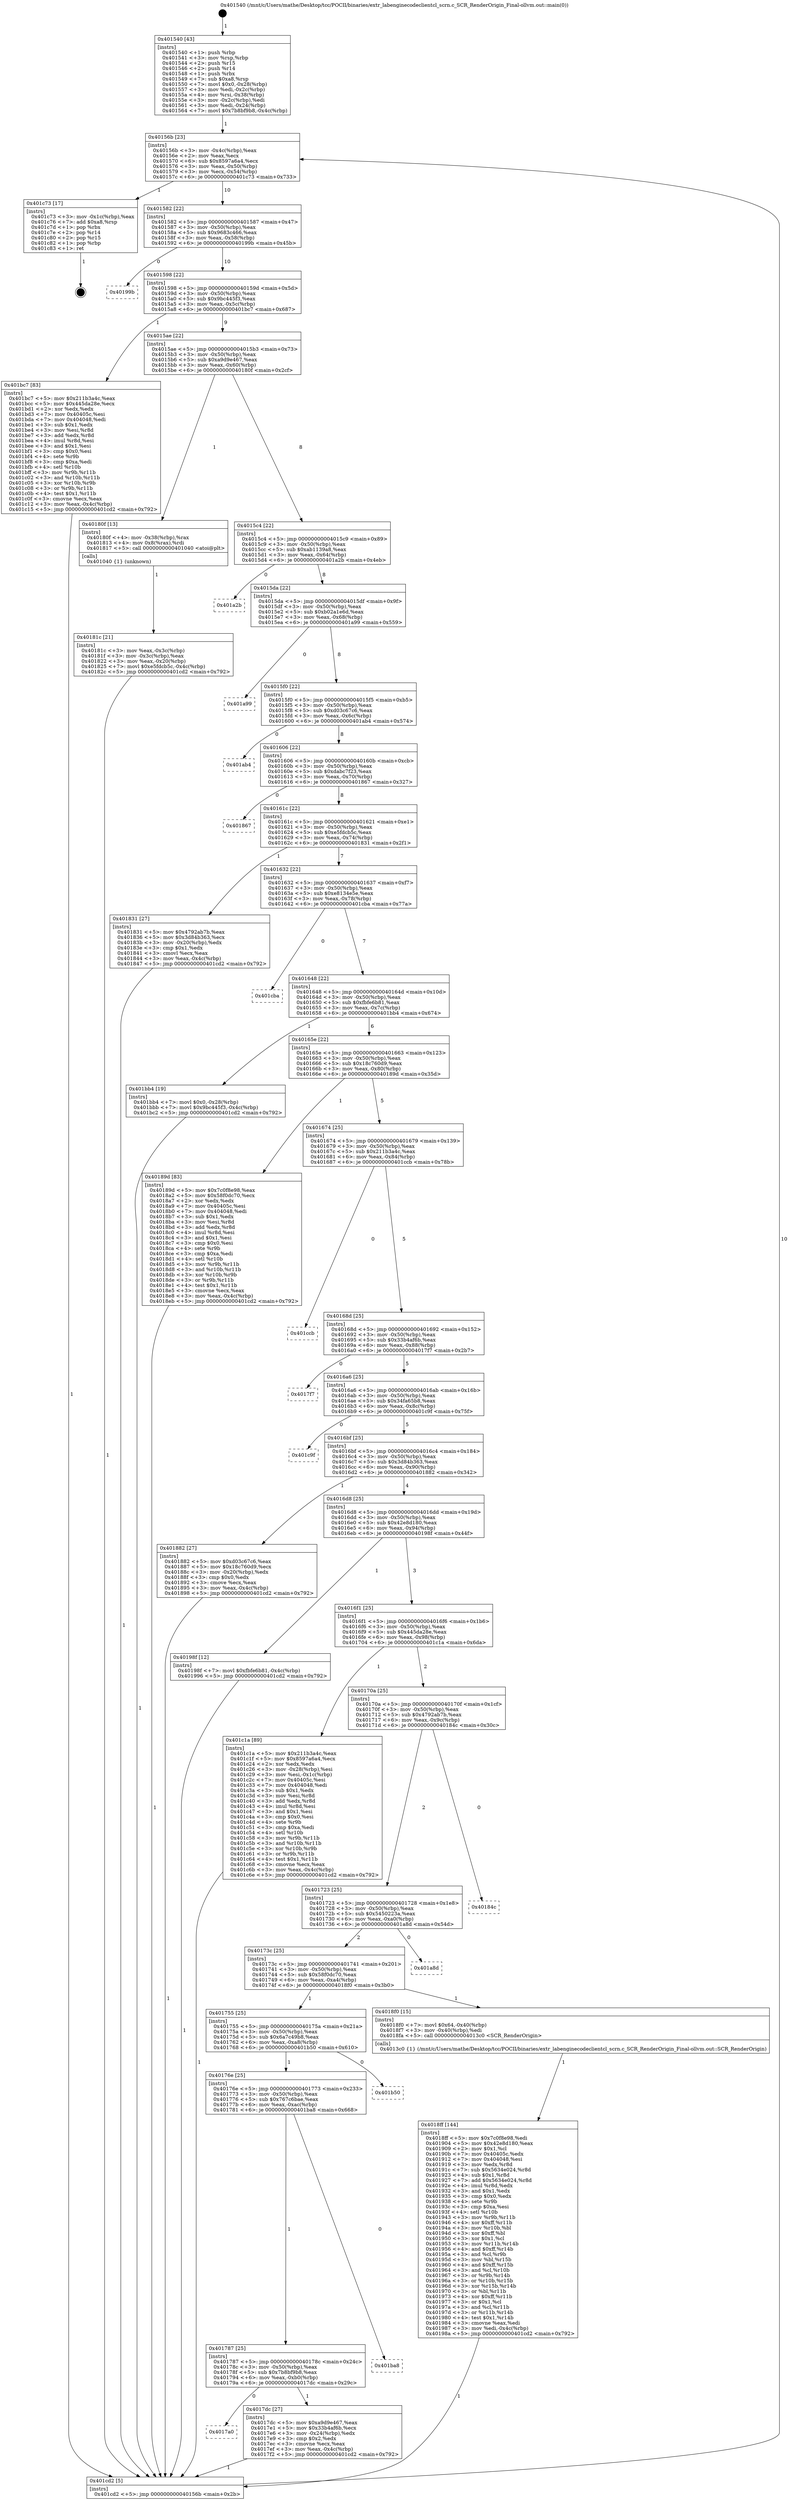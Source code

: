digraph "0x401540" {
  label = "0x401540 (/mnt/c/Users/mathe/Desktop/tcc/POCII/binaries/extr_labenginecodeclientcl_scrn.c_SCR_RenderOrigin_Final-ollvm.out::main(0))"
  labelloc = "t"
  node[shape=record]

  Entry [label="",width=0.3,height=0.3,shape=circle,fillcolor=black,style=filled]
  "0x40156b" [label="{
     0x40156b [23]\l
     | [instrs]\l
     &nbsp;&nbsp;0x40156b \<+3\>: mov -0x4c(%rbp),%eax\l
     &nbsp;&nbsp;0x40156e \<+2\>: mov %eax,%ecx\l
     &nbsp;&nbsp;0x401570 \<+6\>: sub $0x8597a6a4,%ecx\l
     &nbsp;&nbsp;0x401576 \<+3\>: mov %eax,-0x50(%rbp)\l
     &nbsp;&nbsp;0x401579 \<+3\>: mov %ecx,-0x54(%rbp)\l
     &nbsp;&nbsp;0x40157c \<+6\>: je 0000000000401c73 \<main+0x733\>\l
  }"]
  "0x401c73" [label="{
     0x401c73 [17]\l
     | [instrs]\l
     &nbsp;&nbsp;0x401c73 \<+3\>: mov -0x1c(%rbp),%eax\l
     &nbsp;&nbsp;0x401c76 \<+7\>: add $0xa8,%rsp\l
     &nbsp;&nbsp;0x401c7d \<+1\>: pop %rbx\l
     &nbsp;&nbsp;0x401c7e \<+2\>: pop %r14\l
     &nbsp;&nbsp;0x401c80 \<+2\>: pop %r15\l
     &nbsp;&nbsp;0x401c82 \<+1\>: pop %rbp\l
     &nbsp;&nbsp;0x401c83 \<+1\>: ret\l
  }"]
  "0x401582" [label="{
     0x401582 [22]\l
     | [instrs]\l
     &nbsp;&nbsp;0x401582 \<+5\>: jmp 0000000000401587 \<main+0x47\>\l
     &nbsp;&nbsp;0x401587 \<+3\>: mov -0x50(%rbp),%eax\l
     &nbsp;&nbsp;0x40158a \<+5\>: sub $0x9683c466,%eax\l
     &nbsp;&nbsp;0x40158f \<+3\>: mov %eax,-0x58(%rbp)\l
     &nbsp;&nbsp;0x401592 \<+6\>: je 000000000040199b \<main+0x45b\>\l
  }"]
  Exit [label="",width=0.3,height=0.3,shape=circle,fillcolor=black,style=filled,peripheries=2]
  "0x40199b" [label="{
     0x40199b\l
  }", style=dashed]
  "0x401598" [label="{
     0x401598 [22]\l
     | [instrs]\l
     &nbsp;&nbsp;0x401598 \<+5\>: jmp 000000000040159d \<main+0x5d\>\l
     &nbsp;&nbsp;0x40159d \<+3\>: mov -0x50(%rbp),%eax\l
     &nbsp;&nbsp;0x4015a0 \<+5\>: sub $0x9bc445f3,%eax\l
     &nbsp;&nbsp;0x4015a5 \<+3\>: mov %eax,-0x5c(%rbp)\l
     &nbsp;&nbsp;0x4015a8 \<+6\>: je 0000000000401bc7 \<main+0x687\>\l
  }"]
  "0x4018ff" [label="{
     0x4018ff [144]\l
     | [instrs]\l
     &nbsp;&nbsp;0x4018ff \<+5\>: mov $0x7c0f8e98,%edi\l
     &nbsp;&nbsp;0x401904 \<+5\>: mov $0x42e8d180,%eax\l
     &nbsp;&nbsp;0x401909 \<+2\>: mov $0x1,%cl\l
     &nbsp;&nbsp;0x40190b \<+7\>: mov 0x40405c,%edx\l
     &nbsp;&nbsp;0x401912 \<+7\>: mov 0x404048,%esi\l
     &nbsp;&nbsp;0x401919 \<+3\>: mov %edx,%r8d\l
     &nbsp;&nbsp;0x40191c \<+7\>: sub $0x5634e024,%r8d\l
     &nbsp;&nbsp;0x401923 \<+4\>: sub $0x1,%r8d\l
     &nbsp;&nbsp;0x401927 \<+7\>: add $0x5634e024,%r8d\l
     &nbsp;&nbsp;0x40192e \<+4\>: imul %r8d,%edx\l
     &nbsp;&nbsp;0x401932 \<+3\>: and $0x1,%edx\l
     &nbsp;&nbsp;0x401935 \<+3\>: cmp $0x0,%edx\l
     &nbsp;&nbsp;0x401938 \<+4\>: sete %r9b\l
     &nbsp;&nbsp;0x40193c \<+3\>: cmp $0xa,%esi\l
     &nbsp;&nbsp;0x40193f \<+4\>: setl %r10b\l
     &nbsp;&nbsp;0x401943 \<+3\>: mov %r9b,%r11b\l
     &nbsp;&nbsp;0x401946 \<+4\>: xor $0xff,%r11b\l
     &nbsp;&nbsp;0x40194a \<+3\>: mov %r10b,%bl\l
     &nbsp;&nbsp;0x40194d \<+3\>: xor $0xff,%bl\l
     &nbsp;&nbsp;0x401950 \<+3\>: xor $0x1,%cl\l
     &nbsp;&nbsp;0x401953 \<+3\>: mov %r11b,%r14b\l
     &nbsp;&nbsp;0x401956 \<+4\>: and $0xff,%r14b\l
     &nbsp;&nbsp;0x40195a \<+3\>: and %cl,%r9b\l
     &nbsp;&nbsp;0x40195d \<+3\>: mov %bl,%r15b\l
     &nbsp;&nbsp;0x401960 \<+4\>: and $0xff,%r15b\l
     &nbsp;&nbsp;0x401964 \<+3\>: and %cl,%r10b\l
     &nbsp;&nbsp;0x401967 \<+3\>: or %r9b,%r14b\l
     &nbsp;&nbsp;0x40196a \<+3\>: or %r10b,%r15b\l
     &nbsp;&nbsp;0x40196d \<+3\>: xor %r15b,%r14b\l
     &nbsp;&nbsp;0x401970 \<+3\>: or %bl,%r11b\l
     &nbsp;&nbsp;0x401973 \<+4\>: xor $0xff,%r11b\l
     &nbsp;&nbsp;0x401977 \<+3\>: or $0x1,%cl\l
     &nbsp;&nbsp;0x40197a \<+3\>: and %cl,%r11b\l
     &nbsp;&nbsp;0x40197d \<+3\>: or %r11b,%r14b\l
     &nbsp;&nbsp;0x401980 \<+4\>: test $0x1,%r14b\l
     &nbsp;&nbsp;0x401984 \<+3\>: cmovne %eax,%edi\l
     &nbsp;&nbsp;0x401987 \<+3\>: mov %edi,-0x4c(%rbp)\l
     &nbsp;&nbsp;0x40198a \<+5\>: jmp 0000000000401cd2 \<main+0x792\>\l
  }"]
  "0x401bc7" [label="{
     0x401bc7 [83]\l
     | [instrs]\l
     &nbsp;&nbsp;0x401bc7 \<+5\>: mov $0x211b3a4c,%eax\l
     &nbsp;&nbsp;0x401bcc \<+5\>: mov $0x445da28e,%ecx\l
     &nbsp;&nbsp;0x401bd1 \<+2\>: xor %edx,%edx\l
     &nbsp;&nbsp;0x401bd3 \<+7\>: mov 0x40405c,%esi\l
     &nbsp;&nbsp;0x401bda \<+7\>: mov 0x404048,%edi\l
     &nbsp;&nbsp;0x401be1 \<+3\>: sub $0x1,%edx\l
     &nbsp;&nbsp;0x401be4 \<+3\>: mov %esi,%r8d\l
     &nbsp;&nbsp;0x401be7 \<+3\>: add %edx,%r8d\l
     &nbsp;&nbsp;0x401bea \<+4\>: imul %r8d,%esi\l
     &nbsp;&nbsp;0x401bee \<+3\>: and $0x1,%esi\l
     &nbsp;&nbsp;0x401bf1 \<+3\>: cmp $0x0,%esi\l
     &nbsp;&nbsp;0x401bf4 \<+4\>: sete %r9b\l
     &nbsp;&nbsp;0x401bf8 \<+3\>: cmp $0xa,%edi\l
     &nbsp;&nbsp;0x401bfb \<+4\>: setl %r10b\l
     &nbsp;&nbsp;0x401bff \<+3\>: mov %r9b,%r11b\l
     &nbsp;&nbsp;0x401c02 \<+3\>: and %r10b,%r11b\l
     &nbsp;&nbsp;0x401c05 \<+3\>: xor %r10b,%r9b\l
     &nbsp;&nbsp;0x401c08 \<+3\>: or %r9b,%r11b\l
     &nbsp;&nbsp;0x401c0b \<+4\>: test $0x1,%r11b\l
     &nbsp;&nbsp;0x401c0f \<+3\>: cmovne %ecx,%eax\l
     &nbsp;&nbsp;0x401c12 \<+3\>: mov %eax,-0x4c(%rbp)\l
     &nbsp;&nbsp;0x401c15 \<+5\>: jmp 0000000000401cd2 \<main+0x792\>\l
  }"]
  "0x4015ae" [label="{
     0x4015ae [22]\l
     | [instrs]\l
     &nbsp;&nbsp;0x4015ae \<+5\>: jmp 00000000004015b3 \<main+0x73\>\l
     &nbsp;&nbsp;0x4015b3 \<+3\>: mov -0x50(%rbp),%eax\l
     &nbsp;&nbsp;0x4015b6 \<+5\>: sub $0xa9d9e467,%eax\l
     &nbsp;&nbsp;0x4015bb \<+3\>: mov %eax,-0x60(%rbp)\l
     &nbsp;&nbsp;0x4015be \<+6\>: je 000000000040180f \<main+0x2cf\>\l
  }"]
  "0x40181c" [label="{
     0x40181c [21]\l
     | [instrs]\l
     &nbsp;&nbsp;0x40181c \<+3\>: mov %eax,-0x3c(%rbp)\l
     &nbsp;&nbsp;0x40181f \<+3\>: mov -0x3c(%rbp),%eax\l
     &nbsp;&nbsp;0x401822 \<+3\>: mov %eax,-0x20(%rbp)\l
     &nbsp;&nbsp;0x401825 \<+7\>: movl $0xe5fdcb5c,-0x4c(%rbp)\l
     &nbsp;&nbsp;0x40182c \<+5\>: jmp 0000000000401cd2 \<main+0x792\>\l
  }"]
  "0x40180f" [label="{
     0x40180f [13]\l
     | [instrs]\l
     &nbsp;&nbsp;0x40180f \<+4\>: mov -0x38(%rbp),%rax\l
     &nbsp;&nbsp;0x401813 \<+4\>: mov 0x8(%rax),%rdi\l
     &nbsp;&nbsp;0x401817 \<+5\>: call 0000000000401040 \<atoi@plt\>\l
     | [calls]\l
     &nbsp;&nbsp;0x401040 \{1\} (unknown)\l
  }"]
  "0x4015c4" [label="{
     0x4015c4 [22]\l
     | [instrs]\l
     &nbsp;&nbsp;0x4015c4 \<+5\>: jmp 00000000004015c9 \<main+0x89\>\l
     &nbsp;&nbsp;0x4015c9 \<+3\>: mov -0x50(%rbp),%eax\l
     &nbsp;&nbsp;0x4015cc \<+5\>: sub $0xab1139a8,%eax\l
     &nbsp;&nbsp;0x4015d1 \<+3\>: mov %eax,-0x64(%rbp)\l
     &nbsp;&nbsp;0x4015d4 \<+6\>: je 0000000000401a2b \<main+0x4eb\>\l
  }"]
  "0x401540" [label="{
     0x401540 [43]\l
     | [instrs]\l
     &nbsp;&nbsp;0x401540 \<+1\>: push %rbp\l
     &nbsp;&nbsp;0x401541 \<+3\>: mov %rsp,%rbp\l
     &nbsp;&nbsp;0x401544 \<+2\>: push %r15\l
     &nbsp;&nbsp;0x401546 \<+2\>: push %r14\l
     &nbsp;&nbsp;0x401548 \<+1\>: push %rbx\l
     &nbsp;&nbsp;0x401549 \<+7\>: sub $0xa8,%rsp\l
     &nbsp;&nbsp;0x401550 \<+7\>: movl $0x0,-0x28(%rbp)\l
     &nbsp;&nbsp;0x401557 \<+3\>: mov %edi,-0x2c(%rbp)\l
     &nbsp;&nbsp;0x40155a \<+4\>: mov %rsi,-0x38(%rbp)\l
     &nbsp;&nbsp;0x40155e \<+3\>: mov -0x2c(%rbp),%edi\l
     &nbsp;&nbsp;0x401561 \<+3\>: mov %edi,-0x24(%rbp)\l
     &nbsp;&nbsp;0x401564 \<+7\>: movl $0x7b8bf9b8,-0x4c(%rbp)\l
  }"]
  "0x401a2b" [label="{
     0x401a2b\l
  }", style=dashed]
  "0x4015da" [label="{
     0x4015da [22]\l
     | [instrs]\l
     &nbsp;&nbsp;0x4015da \<+5\>: jmp 00000000004015df \<main+0x9f\>\l
     &nbsp;&nbsp;0x4015df \<+3\>: mov -0x50(%rbp),%eax\l
     &nbsp;&nbsp;0x4015e2 \<+5\>: sub $0xb02a1e6d,%eax\l
     &nbsp;&nbsp;0x4015e7 \<+3\>: mov %eax,-0x68(%rbp)\l
     &nbsp;&nbsp;0x4015ea \<+6\>: je 0000000000401a99 \<main+0x559\>\l
  }"]
  "0x401cd2" [label="{
     0x401cd2 [5]\l
     | [instrs]\l
     &nbsp;&nbsp;0x401cd2 \<+5\>: jmp 000000000040156b \<main+0x2b\>\l
  }"]
  "0x401a99" [label="{
     0x401a99\l
  }", style=dashed]
  "0x4015f0" [label="{
     0x4015f0 [22]\l
     | [instrs]\l
     &nbsp;&nbsp;0x4015f0 \<+5\>: jmp 00000000004015f5 \<main+0xb5\>\l
     &nbsp;&nbsp;0x4015f5 \<+3\>: mov -0x50(%rbp),%eax\l
     &nbsp;&nbsp;0x4015f8 \<+5\>: sub $0xd03c67c6,%eax\l
     &nbsp;&nbsp;0x4015fd \<+3\>: mov %eax,-0x6c(%rbp)\l
     &nbsp;&nbsp;0x401600 \<+6\>: je 0000000000401ab4 \<main+0x574\>\l
  }"]
  "0x4017a0" [label="{
     0x4017a0\l
  }", style=dashed]
  "0x401ab4" [label="{
     0x401ab4\l
  }", style=dashed]
  "0x401606" [label="{
     0x401606 [22]\l
     | [instrs]\l
     &nbsp;&nbsp;0x401606 \<+5\>: jmp 000000000040160b \<main+0xcb\>\l
     &nbsp;&nbsp;0x40160b \<+3\>: mov -0x50(%rbp),%eax\l
     &nbsp;&nbsp;0x40160e \<+5\>: sub $0xdabc7f23,%eax\l
     &nbsp;&nbsp;0x401613 \<+3\>: mov %eax,-0x70(%rbp)\l
     &nbsp;&nbsp;0x401616 \<+6\>: je 0000000000401867 \<main+0x327\>\l
  }"]
  "0x4017dc" [label="{
     0x4017dc [27]\l
     | [instrs]\l
     &nbsp;&nbsp;0x4017dc \<+5\>: mov $0xa9d9e467,%eax\l
     &nbsp;&nbsp;0x4017e1 \<+5\>: mov $0x33b4af6b,%ecx\l
     &nbsp;&nbsp;0x4017e6 \<+3\>: mov -0x24(%rbp),%edx\l
     &nbsp;&nbsp;0x4017e9 \<+3\>: cmp $0x2,%edx\l
     &nbsp;&nbsp;0x4017ec \<+3\>: cmovne %ecx,%eax\l
     &nbsp;&nbsp;0x4017ef \<+3\>: mov %eax,-0x4c(%rbp)\l
     &nbsp;&nbsp;0x4017f2 \<+5\>: jmp 0000000000401cd2 \<main+0x792\>\l
  }"]
  "0x401867" [label="{
     0x401867\l
  }", style=dashed]
  "0x40161c" [label="{
     0x40161c [22]\l
     | [instrs]\l
     &nbsp;&nbsp;0x40161c \<+5\>: jmp 0000000000401621 \<main+0xe1\>\l
     &nbsp;&nbsp;0x401621 \<+3\>: mov -0x50(%rbp),%eax\l
     &nbsp;&nbsp;0x401624 \<+5\>: sub $0xe5fdcb5c,%eax\l
     &nbsp;&nbsp;0x401629 \<+3\>: mov %eax,-0x74(%rbp)\l
     &nbsp;&nbsp;0x40162c \<+6\>: je 0000000000401831 \<main+0x2f1\>\l
  }"]
  "0x401787" [label="{
     0x401787 [25]\l
     | [instrs]\l
     &nbsp;&nbsp;0x401787 \<+5\>: jmp 000000000040178c \<main+0x24c\>\l
     &nbsp;&nbsp;0x40178c \<+3\>: mov -0x50(%rbp),%eax\l
     &nbsp;&nbsp;0x40178f \<+5\>: sub $0x7b8bf9b8,%eax\l
     &nbsp;&nbsp;0x401794 \<+6\>: mov %eax,-0xb0(%rbp)\l
     &nbsp;&nbsp;0x40179a \<+6\>: je 00000000004017dc \<main+0x29c\>\l
  }"]
  "0x401831" [label="{
     0x401831 [27]\l
     | [instrs]\l
     &nbsp;&nbsp;0x401831 \<+5\>: mov $0x4792ab7b,%eax\l
     &nbsp;&nbsp;0x401836 \<+5\>: mov $0x3d84b363,%ecx\l
     &nbsp;&nbsp;0x40183b \<+3\>: mov -0x20(%rbp),%edx\l
     &nbsp;&nbsp;0x40183e \<+3\>: cmp $0x1,%edx\l
     &nbsp;&nbsp;0x401841 \<+3\>: cmovl %ecx,%eax\l
     &nbsp;&nbsp;0x401844 \<+3\>: mov %eax,-0x4c(%rbp)\l
     &nbsp;&nbsp;0x401847 \<+5\>: jmp 0000000000401cd2 \<main+0x792\>\l
  }"]
  "0x401632" [label="{
     0x401632 [22]\l
     | [instrs]\l
     &nbsp;&nbsp;0x401632 \<+5\>: jmp 0000000000401637 \<main+0xf7\>\l
     &nbsp;&nbsp;0x401637 \<+3\>: mov -0x50(%rbp),%eax\l
     &nbsp;&nbsp;0x40163a \<+5\>: sub $0xe8134e5e,%eax\l
     &nbsp;&nbsp;0x40163f \<+3\>: mov %eax,-0x78(%rbp)\l
     &nbsp;&nbsp;0x401642 \<+6\>: je 0000000000401cba \<main+0x77a\>\l
  }"]
  "0x401ba8" [label="{
     0x401ba8\l
  }", style=dashed]
  "0x401cba" [label="{
     0x401cba\l
  }", style=dashed]
  "0x401648" [label="{
     0x401648 [22]\l
     | [instrs]\l
     &nbsp;&nbsp;0x401648 \<+5\>: jmp 000000000040164d \<main+0x10d\>\l
     &nbsp;&nbsp;0x40164d \<+3\>: mov -0x50(%rbp),%eax\l
     &nbsp;&nbsp;0x401650 \<+5\>: sub $0xfbfe6b81,%eax\l
     &nbsp;&nbsp;0x401655 \<+3\>: mov %eax,-0x7c(%rbp)\l
     &nbsp;&nbsp;0x401658 \<+6\>: je 0000000000401bb4 \<main+0x674\>\l
  }"]
  "0x40176e" [label="{
     0x40176e [25]\l
     | [instrs]\l
     &nbsp;&nbsp;0x40176e \<+5\>: jmp 0000000000401773 \<main+0x233\>\l
     &nbsp;&nbsp;0x401773 \<+3\>: mov -0x50(%rbp),%eax\l
     &nbsp;&nbsp;0x401776 \<+5\>: sub $0x767c6bae,%eax\l
     &nbsp;&nbsp;0x40177b \<+6\>: mov %eax,-0xac(%rbp)\l
     &nbsp;&nbsp;0x401781 \<+6\>: je 0000000000401ba8 \<main+0x668\>\l
  }"]
  "0x401bb4" [label="{
     0x401bb4 [19]\l
     | [instrs]\l
     &nbsp;&nbsp;0x401bb4 \<+7\>: movl $0x0,-0x28(%rbp)\l
     &nbsp;&nbsp;0x401bbb \<+7\>: movl $0x9bc445f3,-0x4c(%rbp)\l
     &nbsp;&nbsp;0x401bc2 \<+5\>: jmp 0000000000401cd2 \<main+0x792\>\l
  }"]
  "0x40165e" [label="{
     0x40165e [22]\l
     | [instrs]\l
     &nbsp;&nbsp;0x40165e \<+5\>: jmp 0000000000401663 \<main+0x123\>\l
     &nbsp;&nbsp;0x401663 \<+3\>: mov -0x50(%rbp),%eax\l
     &nbsp;&nbsp;0x401666 \<+5\>: sub $0x18c760d9,%eax\l
     &nbsp;&nbsp;0x40166b \<+3\>: mov %eax,-0x80(%rbp)\l
     &nbsp;&nbsp;0x40166e \<+6\>: je 000000000040189d \<main+0x35d\>\l
  }"]
  "0x401b50" [label="{
     0x401b50\l
  }", style=dashed]
  "0x40189d" [label="{
     0x40189d [83]\l
     | [instrs]\l
     &nbsp;&nbsp;0x40189d \<+5\>: mov $0x7c0f8e98,%eax\l
     &nbsp;&nbsp;0x4018a2 \<+5\>: mov $0x58f0dc70,%ecx\l
     &nbsp;&nbsp;0x4018a7 \<+2\>: xor %edx,%edx\l
     &nbsp;&nbsp;0x4018a9 \<+7\>: mov 0x40405c,%esi\l
     &nbsp;&nbsp;0x4018b0 \<+7\>: mov 0x404048,%edi\l
     &nbsp;&nbsp;0x4018b7 \<+3\>: sub $0x1,%edx\l
     &nbsp;&nbsp;0x4018ba \<+3\>: mov %esi,%r8d\l
     &nbsp;&nbsp;0x4018bd \<+3\>: add %edx,%r8d\l
     &nbsp;&nbsp;0x4018c0 \<+4\>: imul %r8d,%esi\l
     &nbsp;&nbsp;0x4018c4 \<+3\>: and $0x1,%esi\l
     &nbsp;&nbsp;0x4018c7 \<+3\>: cmp $0x0,%esi\l
     &nbsp;&nbsp;0x4018ca \<+4\>: sete %r9b\l
     &nbsp;&nbsp;0x4018ce \<+3\>: cmp $0xa,%edi\l
     &nbsp;&nbsp;0x4018d1 \<+4\>: setl %r10b\l
     &nbsp;&nbsp;0x4018d5 \<+3\>: mov %r9b,%r11b\l
     &nbsp;&nbsp;0x4018d8 \<+3\>: and %r10b,%r11b\l
     &nbsp;&nbsp;0x4018db \<+3\>: xor %r10b,%r9b\l
     &nbsp;&nbsp;0x4018de \<+3\>: or %r9b,%r11b\l
     &nbsp;&nbsp;0x4018e1 \<+4\>: test $0x1,%r11b\l
     &nbsp;&nbsp;0x4018e5 \<+3\>: cmovne %ecx,%eax\l
     &nbsp;&nbsp;0x4018e8 \<+3\>: mov %eax,-0x4c(%rbp)\l
     &nbsp;&nbsp;0x4018eb \<+5\>: jmp 0000000000401cd2 \<main+0x792\>\l
  }"]
  "0x401674" [label="{
     0x401674 [25]\l
     | [instrs]\l
     &nbsp;&nbsp;0x401674 \<+5\>: jmp 0000000000401679 \<main+0x139\>\l
     &nbsp;&nbsp;0x401679 \<+3\>: mov -0x50(%rbp),%eax\l
     &nbsp;&nbsp;0x40167c \<+5\>: sub $0x211b3a4c,%eax\l
     &nbsp;&nbsp;0x401681 \<+6\>: mov %eax,-0x84(%rbp)\l
     &nbsp;&nbsp;0x401687 \<+6\>: je 0000000000401ccb \<main+0x78b\>\l
  }"]
  "0x401755" [label="{
     0x401755 [25]\l
     | [instrs]\l
     &nbsp;&nbsp;0x401755 \<+5\>: jmp 000000000040175a \<main+0x21a\>\l
     &nbsp;&nbsp;0x40175a \<+3\>: mov -0x50(%rbp),%eax\l
     &nbsp;&nbsp;0x40175d \<+5\>: sub $0x6a7c49b8,%eax\l
     &nbsp;&nbsp;0x401762 \<+6\>: mov %eax,-0xa8(%rbp)\l
     &nbsp;&nbsp;0x401768 \<+6\>: je 0000000000401b50 \<main+0x610\>\l
  }"]
  "0x401ccb" [label="{
     0x401ccb\l
  }", style=dashed]
  "0x40168d" [label="{
     0x40168d [25]\l
     | [instrs]\l
     &nbsp;&nbsp;0x40168d \<+5\>: jmp 0000000000401692 \<main+0x152\>\l
     &nbsp;&nbsp;0x401692 \<+3\>: mov -0x50(%rbp),%eax\l
     &nbsp;&nbsp;0x401695 \<+5\>: sub $0x33b4af6b,%eax\l
     &nbsp;&nbsp;0x40169a \<+6\>: mov %eax,-0x88(%rbp)\l
     &nbsp;&nbsp;0x4016a0 \<+6\>: je 00000000004017f7 \<main+0x2b7\>\l
  }"]
  "0x4018f0" [label="{
     0x4018f0 [15]\l
     | [instrs]\l
     &nbsp;&nbsp;0x4018f0 \<+7\>: movl $0x64,-0x40(%rbp)\l
     &nbsp;&nbsp;0x4018f7 \<+3\>: mov -0x40(%rbp),%edi\l
     &nbsp;&nbsp;0x4018fa \<+5\>: call 00000000004013c0 \<SCR_RenderOrigin\>\l
     | [calls]\l
     &nbsp;&nbsp;0x4013c0 \{1\} (/mnt/c/Users/mathe/Desktop/tcc/POCII/binaries/extr_labenginecodeclientcl_scrn.c_SCR_RenderOrigin_Final-ollvm.out::SCR_RenderOrigin)\l
  }"]
  "0x4017f7" [label="{
     0x4017f7\l
  }", style=dashed]
  "0x4016a6" [label="{
     0x4016a6 [25]\l
     | [instrs]\l
     &nbsp;&nbsp;0x4016a6 \<+5\>: jmp 00000000004016ab \<main+0x16b\>\l
     &nbsp;&nbsp;0x4016ab \<+3\>: mov -0x50(%rbp),%eax\l
     &nbsp;&nbsp;0x4016ae \<+5\>: sub $0x34fa65b8,%eax\l
     &nbsp;&nbsp;0x4016b3 \<+6\>: mov %eax,-0x8c(%rbp)\l
     &nbsp;&nbsp;0x4016b9 \<+6\>: je 0000000000401c9f \<main+0x75f\>\l
  }"]
  "0x40173c" [label="{
     0x40173c [25]\l
     | [instrs]\l
     &nbsp;&nbsp;0x40173c \<+5\>: jmp 0000000000401741 \<main+0x201\>\l
     &nbsp;&nbsp;0x401741 \<+3\>: mov -0x50(%rbp),%eax\l
     &nbsp;&nbsp;0x401744 \<+5\>: sub $0x58f0dc70,%eax\l
     &nbsp;&nbsp;0x401749 \<+6\>: mov %eax,-0xa4(%rbp)\l
     &nbsp;&nbsp;0x40174f \<+6\>: je 00000000004018f0 \<main+0x3b0\>\l
  }"]
  "0x401c9f" [label="{
     0x401c9f\l
  }", style=dashed]
  "0x4016bf" [label="{
     0x4016bf [25]\l
     | [instrs]\l
     &nbsp;&nbsp;0x4016bf \<+5\>: jmp 00000000004016c4 \<main+0x184\>\l
     &nbsp;&nbsp;0x4016c4 \<+3\>: mov -0x50(%rbp),%eax\l
     &nbsp;&nbsp;0x4016c7 \<+5\>: sub $0x3d84b363,%eax\l
     &nbsp;&nbsp;0x4016cc \<+6\>: mov %eax,-0x90(%rbp)\l
     &nbsp;&nbsp;0x4016d2 \<+6\>: je 0000000000401882 \<main+0x342\>\l
  }"]
  "0x401a8d" [label="{
     0x401a8d\l
  }", style=dashed]
  "0x401882" [label="{
     0x401882 [27]\l
     | [instrs]\l
     &nbsp;&nbsp;0x401882 \<+5\>: mov $0xd03c67c6,%eax\l
     &nbsp;&nbsp;0x401887 \<+5\>: mov $0x18c760d9,%ecx\l
     &nbsp;&nbsp;0x40188c \<+3\>: mov -0x20(%rbp),%edx\l
     &nbsp;&nbsp;0x40188f \<+3\>: cmp $0x0,%edx\l
     &nbsp;&nbsp;0x401892 \<+3\>: cmove %ecx,%eax\l
     &nbsp;&nbsp;0x401895 \<+3\>: mov %eax,-0x4c(%rbp)\l
     &nbsp;&nbsp;0x401898 \<+5\>: jmp 0000000000401cd2 \<main+0x792\>\l
  }"]
  "0x4016d8" [label="{
     0x4016d8 [25]\l
     | [instrs]\l
     &nbsp;&nbsp;0x4016d8 \<+5\>: jmp 00000000004016dd \<main+0x19d\>\l
     &nbsp;&nbsp;0x4016dd \<+3\>: mov -0x50(%rbp),%eax\l
     &nbsp;&nbsp;0x4016e0 \<+5\>: sub $0x42e8d180,%eax\l
     &nbsp;&nbsp;0x4016e5 \<+6\>: mov %eax,-0x94(%rbp)\l
     &nbsp;&nbsp;0x4016eb \<+6\>: je 000000000040198f \<main+0x44f\>\l
  }"]
  "0x401723" [label="{
     0x401723 [25]\l
     | [instrs]\l
     &nbsp;&nbsp;0x401723 \<+5\>: jmp 0000000000401728 \<main+0x1e8\>\l
     &nbsp;&nbsp;0x401728 \<+3\>: mov -0x50(%rbp),%eax\l
     &nbsp;&nbsp;0x40172b \<+5\>: sub $0x5450223a,%eax\l
     &nbsp;&nbsp;0x401730 \<+6\>: mov %eax,-0xa0(%rbp)\l
     &nbsp;&nbsp;0x401736 \<+6\>: je 0000000000401a8d \<main+0x54d\>\l
  }"]
  "0x40198f" [label="{
     0x40198f [12]\l
     | [instrs]\l
     &nbsp;&nbsp;0x40198f \<+7\>: movl $0xfbfe6b81,-0x4c(%rbp)\l
     &nbsp;&nbsp;0x401996 \<+5\>: jmp 0000000000401cd2 \<main+0x792\>\l
  }"]
  "0x4016f1" [label="{
     0x4016f1 [25]\l
     | [instrs]\l
     &nbsp;&nbsp;0x4016f1 \<+5\>: jmp 00000000004016f6 \<main+0x1b6\>\l
     &nbsp;&nbsp;0x4016f6 \<+3\>: mov -0x50(%rbp),%eax\l
     &nbsp;&nbsp;0x4016f9 \<+5\>: sub $0x445da28e,%eax\l
     &nbsp;&nbsp;0x4016fe \<+6\>: mov %eax,-0x98(%rbp)\l
     &nbsp;&nbsp;0x401704 \<+6\>: je 0000000000401c1a \<main+0x6da\>\l
  }"]
  "0x40184c" [label="{
     0x40184c\l
  }", style=dashed]
  "0x401c1a" [label="{
     0x401c1a [89]\l
     | [instrs]\l
     &nbsp;&nbsp;0x401c1a \<+5\>: mov $0x211b3a4c,%eax\l
     &nbsp;&nbsp;0x401c1f \<+5\>: mov $0x8597a6a4,%ecx\l
     &nbsp;&nbsp;0x401c24 \<+2\>: xor %edx,%edx\l
     &nbsp;&nbsp;0x401c26 \<+3\>: mov -0x28(%rbp),%esi\l
     &nbsp;&nbsp;0x401c29 \<+3\>: mov %esi,-0x1c(%rbp)\l
     &nbsp;&nbsp;0x401c2c \<+7\>: mov 0x40405c,%esi\l
     &nbsp;&nbsp;0x401c33 \<+7\>: mov 0x404048,%edi\l
     &nbsp;&nbsp;0x401c3a \<+3\>: sub $0x1,%edx\l
     &nbsp;&nbsp;0x401c3d \<+3\>: mov %esi,%r8d\l
     &nbsp;&nbsp;0x401c40 \<+3\>: add %edx,%r8d\l
     &nbsp;&nbsp;0x401c43 \<+4\>: imul %r8d,%esi\l
     &nbsp;&nbsp;0x401c47 \<+3\>: and $0x1,%esi\l
     &nbsp;&nbsp;0x401c4a \<+3\>: cmp $0x0,%esi\l
     &nbsp;&nbsp;0x401c4d \<+4\>: sete %r9b\l
     &nbsp;&nbsp;0x401c51 \<+3\>: cmp $0xa,%edi\l
     &nbsp;&nbsp;0x401c54 \<+4\>: setl %r10b\l
     &nbsp;&nbsp;0x401c58 \<+3\>: mov %r9b,%r11b\l
     &nbsp;&nbsp;0x401c5b \<+3\>: and %r10b,%r11b\l
     &nbsp;&nbsp;0x401c5e \<+3\>: xor %r10b,%r9b\l
     &nbsp;&nbsp;0x401c61 \<+3\>: or %r9b,%r11b\l
     &nbsp;&nbsp;0x401c64 \<+4\>: test $0x1,%r11b\l
     &nbsp;&nbsp;0x401c68 \<+3\>: cmovne %ecx,%eax\l
     &nbsp;&nbsp;0x401c6b \<+3\>: mov %eax,-0x4c(%rbp)\l
     &nbsp;&nbsp;0x401c6e \<+5\>: jmp 0000000000401cd2 \<main+0x792\>\l
  }"]
  "0x40170a" [label="{
     0x40170a [25]\l
     | [instrs]\l
     &nbsp;&nbsp;0x40170a \<+5\>: jmp 000000000040170f \<main+0x1cf\>\l
     &nbsp;&nbsp;0x40170f \<+3\>: mov -0x50(%rbp),%eax\l
     &nbsp;&nbsp;0x401712 \<+5\>: sub $0x4792ab7b,%eax\l
     &nbsp;&nbsp;0x401717 \<+6\>: mov %eax,-0x9c(%rbp)\l
     &nbsp;&nbsp;0x40171d \<+6\>: je 000000000040184c \<main+0x30c\>\l
  }"]
  Entry -> "0x401540" [label=" 1"]
  "0x40156b" -> "0x401c73" [label=" 1"]
  "0x40156b" -> "0x401582" [label=" 10"]
  "0x401c73" -> Exit [label=" 1"]
  "0x401582" -> "0x40199b" [label=" 0"]
  "0x401582" -> "0x401598" [label=" 10"]
  "0x401c1a" -> "0x401cd2" [label=" 1"]
  "0x401598" -> "0x401bc7" [label=" 1"]
  "0x401598" -> "0x4015ae" [label=" 9"]
  "0x401bc7" -> "0x401cd2" [label=" 1"]
  "0x4015ae" -> "0x40180f" [label=" 1"]
  "0x4015ae" -> "0x4015c4" [label=" 8"]
  "0x401bb4" -> "0x401cd2" [label=" 1"]
  "0x4015c4" -> "0x401a2b" [label=" 0"]
  "0x4015c4" -> "0x4015da" [label=" 8"]
  "0x40198f" -> "0x401cd2" [label=" 1"]
  "0x4015da" -> "0x401a99" [label=" 0"]
  "0x4015da" -> "0x4015f0" [label=" 8"]
  "0x4018ff" -> "0x401cd2" [label=" 1"]
  "0x4015f0" -> "0x401ab4" [label=" 0"]
  "0x4015f0" -> "0x401606" [label=" 8"]
  "0x4018f0" -> "0x4018ff" [label=" 1"]
  "0x401606" -> "0x401867" [label=" 0"]
  "0x401606" -> "0x40161c" [label=" 8"]
  "0x40189d" -> "0x401cd2" [label=" 1"]
  "0x40161c" -> "0x401831" [label=" 1"]
  "0x40161c" -> "0x401632" [label=" 7"]
  "0x401831" -> "0x401cd2" [label=" 1"]
  "0x401632" -> "0x401cba" [label=" 0"]
  "0x401632" -> "0x401648" [label=" 7"]
  "0x40181c" -> "0x401cd2" [label=" 1"]
  "0x401648" -> "0x401bb4" [label=" 1"]
  "0x401648" -> "0x40165e" [label=" 6"]
  "0x401cd2" -> "0x40156b" [label=" 10"]
  "0x40165e" -> "0x40189d" [label=" 1"]
  "0x40165e" -> "0x401674" [label=" 5"]
  "0x401540" -> "0x40156b" [label=" 1"]
  "0x401674" -> "0x401ccb" [label=" 0"]
  "0x401674" -> "0x40168d" [label=" 5"]
  "0x401787" -> "0x4017a0" [label=" 0"]
  "0x40168d" -> "0x4017f7" [label=" 0"]
  "0x40168d" -> "0x4016a6" [label=" 5"]
  "0x401787" -> "0x4017dc" [label=" 1"]
  "0x4016a6" -> "0x401c9f" [label=" 0"]
  "0x4016a6" -> "0x4016bf" [label=" 5"]
  "0x40176e" -> "0x401787" [label=" 1"]
  "0x4016bf" -> "0x401882" [label=" 1"]
  "0x4016bf" -> "0x4016d8" [label=" 4"]
  "0x40176e" -> "0x401ba8" [label=" 0"]
  "0x4016d8" -> "0x40198f" [label=" 1"]
  "0x4016d8" -> "0x4016f1" [label=" 3"]
  "0x401755" -> "0x40176e" [label=" 1"]
  "0x4016f1" -> "0x401c1a" [label=" 1"]
  "0x4016f1" -> "0x40170a" [label=" 2"]
  "0x401755" -> "0x401b50" [label=" 0"]
  "0x40170a" -> "0x40184c" [label=" 0"]
  "0x40170a" -> "0x401723" [label=" 2"]
  "0x40180f" -> "0x40181c" [label=" 1"]
  "0x401723" -> "0x401a8d" [label=" 0"]
  "0x401723" -> "0x40173c" [label=" 2"]
  "0x401882" -> "0x401cd2" [label=" 1"]
  "0x40173c" -> "0x4018f0" [label=" 1"]
  "0x40173c" -> "0x401755" [label=" 1"]
  "0x4017dc" -> "0x401cd2" [label=" 1"]
}
